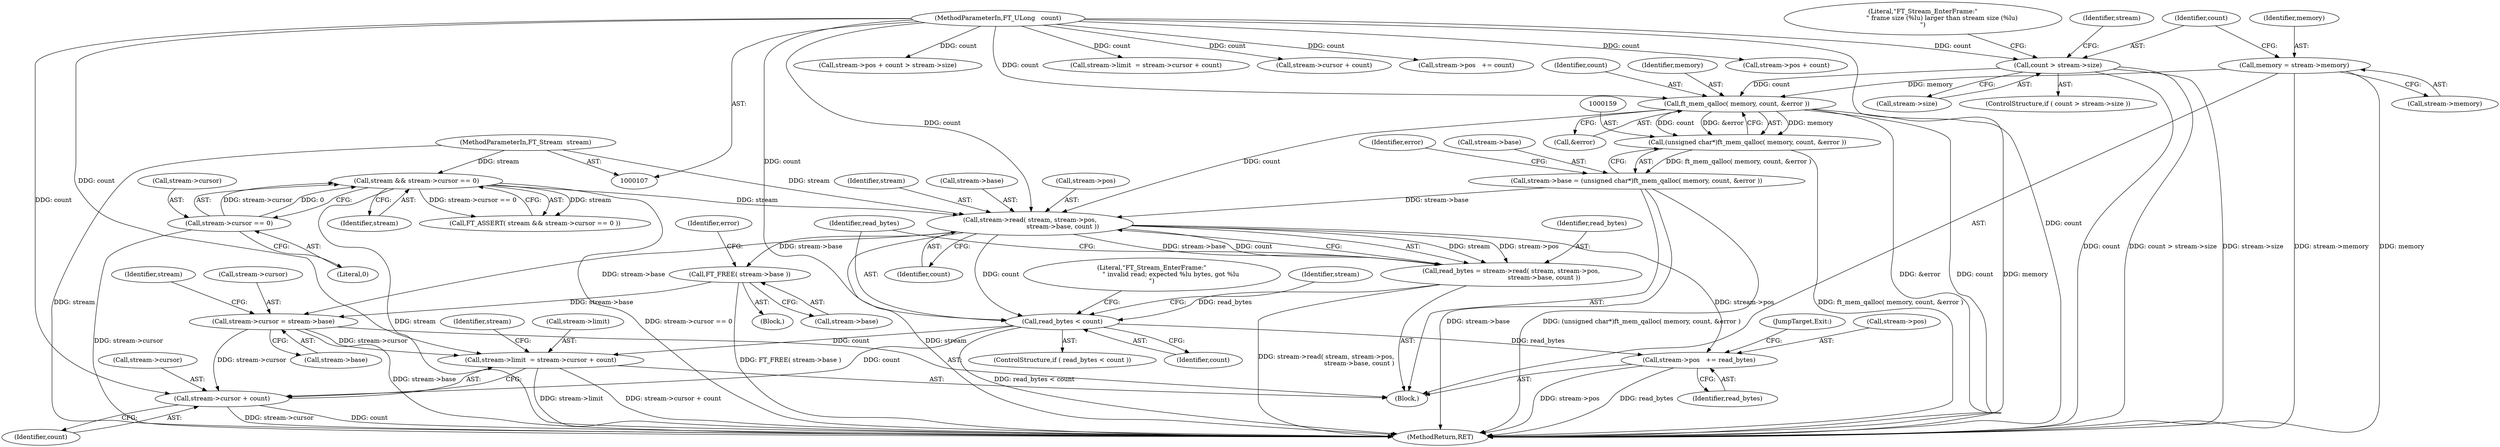 digraph "0_savannah_45a3c76b547511fa9d97aca34b150a0663257375@API" {
"1000170" [label="(Call,stream->read( stream, stream->pos,\n                                 stream->base, count ))"];
"1000117" [label="(Call,stream && stream->cursor == 0)"];
"1000108" [label="(MethodParameterIn,FT_Stream  stream)"];
"1000119" [label="(Call,stream->cursor == 0)"];
"1000154" [label="(Call,stream->base = (unsigned char*)ft_mem_qalloc( memory, count, &error ))"];
"1000158" [label="(Call,(unsigned char*)ft_mem_qalloc( memory, count, &error ))"];
"1000160" [label="(Call,ft_mem_qalloc( memory, count, &error ))"];
"1000130" [label="(Call,memory = stream->memory)"];
"1000136" [label="(Call,count > stream->size)"];
"1000109" [label="(MethodParameterIn,FT_ULong   count)"];
"1000168" [label="(Call,read_bytes = stream->read( stream, stream->pos,\n                                 stream->base, count ))"];
"1000180" [label="(Call,read_bytes < count)"];
"1000204" [label="(Call,stream->limit  = stream->cursor + count)"];
"1000208" [label="(Call,stream->cursor + count)"];
"1000213" [label="(Call,stream->pos   += read_bytes)"];
"1000190" [label="(Call,FT_FREE( stream->base ))"];
"1000197" [label="(Call,stream->cursor = stream->base)"];
"1000120" [label="(Call,stream->cursor)"];
"1000137" [label="(Identifier,count)"];
"1000109" [label="(MethodParameterIn,FT_ULong   count)"];
"1000204" [label="(Call,stream->limit  = stream->cursor + count)"];
"1000283" [label="(MethodReturn,RET)"];
"1000171" [label="(Identifier,stream)"];
"1000214" [label="(Call,stream->pos)"];
"1000201" [label="(Call,stream->base)"];
"1000160" [label="(Call,ft_mem_qalloc( memory, count, &error ))"];
"1000162" [label="(Identifier,count)"];
"1000198" [label="(Call,stream->cursor)"];
"1000213" [label="(Call,stream->pos   += read_bytes)"];
"1000156" [label="(Identifier,stream)"];
"1000208" [label="(Call,stream->cursor + count)"];
"1000197" [label="(Call,stream->cursor = stream->base)"];
"1000180" [label="(Call,read_bytes < count)"];
"1000229" [label="(Call,stream->pos + count > stream->size)"];
"1000175" [label="(Call,stream->base)"];
"1000118" [label="(Identifier,stream)"];
"1000178" [label="(Identifier,count)"];
"1000119" [label="(Call,stream->cursor == 0)"];
"1000195" [label="(Identifier,error)"];
"1000212" [label="(Identifier,count)"];
"1000266" [label="(Call,stream->limit  = stream->cursor + count)"];
"1000182" [label="(Identifier,count)"];
"1000270" [label="(Call,stream->cursor + count)"];
"1000275" [label="(Call,stream->pos   += count)"];
"1000181" [label="(Identifier,read_bytes)"];
"1000170" [label="(Call,stream->read( stream, stream->pos,\n                                 stream->base, count ))"];
"1000163" [label="(Call,&error)"];
"1000190" [label="(Call,FT_FREE( stream->base ))"];
"1000161" [label="(Identifier,memory)"];
"1000186" [label="(Literal,\"FT_Stream_EnterFrame:\"\n                   \" invalid read; expected %lu bytes, got %lu\n\")"];
"1000136" [label="(Call,count > stream->size)"];
"1000131" [label="(Identifier,memory)"];
"1000191" [label="(Call,stream->base)"];
"1000132" [label="(Call,stream->memory)"];
"1000166" [label="(Identifier,error)"];
"1000123" [label="(Literal,0)"];
"1000116" [label="(Call,FT_ASSERT( stream && stream->cursor == 0 ))"];
"1000128" [label="(Block,)"];
"1000158" [label="(Call,(unsigned char*)ft_mem_qalloc( memory, count, &error ))"];
"1000155" [label="(Call,stream->base)"];
"1000138" [label="(Call,stream->size)"];
"1000179" [label="(ControlStructure,if ( read_bytes < count ))"];
"1000199" [label="(Identifier,stream)"];
"1000183" [label="(Block,)"];
"1000209" [label="(Call,stream->cursor)"];
"1000230" [label="(Call,stream->pos + count)"];
"1000154" [label="(Call,stream->base = (unsigned char*)ft_mem_qalloc( memory, count, &error ))"];
"1000172" [label="(Call,stream->pos)"];
"1000108" [label="(MethodParameterIn,FT_Stream  stream)"];
"1000169" [label="(Identifier,read_bytes)"];
"1000215" [label="(Identifier,stream)"];
"1000206" [label="(Identifier,stream)"];
"1000135" [label="(ControlStructure,if ( count > stream->size ))"];
"1000205" [label="(Call,stream->limit)"];
"1000117" [label="(Call,stream && stream->cursor == 0)"];
"1000280" [label="(JumpTarget,Exit:)"];
"1000168" [label="(Call,read_bytes = stream->read( stream, stream->pos,\n                                 stream->base, count ))"];
"1000217" [label="(Identifier,read_bytes)"];
"1000144" [label="(Literal,\"FT_Stream_EnterFrame:\"\n                   \" frame size (%lu) larger than stream size (%lu)\n\")"];
"1000130" [label="(Call,memory = stream->memory)"];
"1000170" -> "1000168"  [label="AST: "];
"1000170" -> "1000178"  [label="CFG: "];
"1000171" -> "1000170"  [label="AST: "];
"1000172" -> "1000170"  [label="AST: "];
"1000175" -> "1000170"  [label="AST: "];
"1000178" -> "1000170"  [label="AST: "];
"1000168" -> "1000170"  [label="CFG: "];
"1000170" -> "1000283"  [label="DDG: stream"];
"1000170" -> "1000168"  [label="DDG: stream"];
"1000170" -> "1000168"  [label="DDG: stream->pos"];
"1000170" -> "1000168"  [label="DDG: stream->base"];
"1000170" -> "1000168"  [label="DDG: count"];
"1000117" -> "1000170"  [label="DDG: stream"];
"1000108" -> "1000170"  [label="DDG: stream"];
"1000154" -> "1000170"  [label="DDG: stream->base"];
"1000160" -> "1000170"  [label="DDG: count"];
"1000109" -> "1000170"  [label="DDG: count"];
"1000170" -> "1000180"  [label="DDG: count"];
"1000170" -> "1000190"  [label="DDG: stream->base"];
"1000170" -> "1000197"  [label="DDG: stream->base"];
"1000170" -> "1000213"  [label="DDG: stream->pos"];
"1000117" -> "1000116"  [label="AST: "];
"1000117" -> "1000118"  [label="CFG: "];
"1000117" -> "1000119"  [label="CFG: "];
"1000118" -> "1000117"  [label="AST: "];
"1000119" -> "1000117"  [label="AST: "];
"1000116" -> "1000117"  [label="CFG: "];
"1000117" -> "1000283"  [label="DDG: stream"];
"1000117" -> "1000283"  [label="DDG: stream->cursor == 0"];
"1000117" -> "1000116"  [label="DDG: stream"];
"1000117" -> "1000116"  [label="DDG: stream->cursor == 0"];
"1000108" -> "1000117"  [label="DDG: stream"];
"1000119" -> "1000117"  [label="DDG: stream->cursor"];
"1000119" -> "1000117"  [label="DDG: 0"];
"1000108" -> "1000107"  [label="AST: "];
"1000108" -> "1000283"  [label="DDG: stream"];
"1000119" -> "1000123"  [label="CFG: "];
"1000120" -> "1000119"  [label="AST: "];
"1000123" -> "1000119"  [label="AST: "];
"1000119" -> "1000283"  [label="DDG: stream->cursor"];
"1000154" -> "1000128"  [label="AST: "];
"1000154" -> "1000158"  [label="CFG: "];
"1000155" -> "1000154"  [label="AST: "];
"1000158" -> "1000154"  [label="AST: "];
"1000166" -> "1000154"  [label="CFG: "];
"1000154" -> "1000283"  [label="DDG: stream->base"];
"1000154" -> "1000283"  [label="DDG: (unsigned char*)ft_mem_qalloc( memory, count, &error )"];
"1000158" -> "1000154"  [label="DDG: ft_mem_qalloc( memory, count, &error )"];
"1000158" -> "1000160"  [label="CFG: "];
"1000159" -> "1000158"  [label="AST: "];
"1000160" -> "1000158"  [label="AST: "];
"1000158" -> "1000283"  [label="DDG: ft_mem_qalloc( memory, count, &error )"];
"1000160" -> "1000158"  [label="DDG: memory"];
"1000160" -> "1000158"  [label="DDG: count"];
"1000160" -> "1000158"  [label="DDG: &error"];
"1000160" -> "1000163"  [label="CFG: "];
"1000161" -> "1000160"  [label="AST: "];
"1000162" -> "1000160"  [label="AST: "];
"1000163" -> "1000160"  [label="AST: "];
"1000160" -> "1000283"  [label="DDG: &error"];
"1000160" -> "1000283"  [label="DDG: count"];
"1000160" -> "1000283"  [label="DDG: memory"];
"1000130" -> "1000160"  [label="DDG: memory"];
"1000136" -> "1000160"  [label="DDG: count"];
"1000109" -> "1000160"  [label="DDG: count"];
"1000130" -> "1000128"  [label="AST: "];
"1000130" -> "1000132"  [label="CFG: "];
"1000131" -> "1000130"  [label="AST: "];
"1000132" -> "1000130"  [label="AST: "];
"1000137" -> "1000130"  [label="CFG: "];
"1000130" -> "1000283"  [label="DDG: stream->memory"];
"1000130" -> "1000283"  [label="DDG: memory"];
"1000136" -> "1000135"  [label="AST: "];
"1000136" -> "1000138"  [label="CFG: "];
"1000137" -> "1000136"  [label="AST: "];
"1000138" -> "1000136"  [label="AST: "];
"1000144" -> "1000136"  [label="CFG: "];
"1000156" -> "1000136"  [label="CFG: "];
"1000136" -> "1000283"  [label="DDG: stream->size"];
"1000136" -> "1000283"  [label="DDG: count > stream->size"];
"1000136" -> "1000283"  [label="DDG: count"];
"1000109" -> "1000136"  [label="DDG: count"];
"1000109" -> "1000107"  [label="AST: "];
"1000109" -> "1000283"  [label="DDG: count"];
"1000109" -> "1000180"  [label="DDG: count"];
"1000109" -> "1000204"  [label="DDG: count"];
"1000109" -> "1000208"  [label="DDG: count"];
"1000109" -> "1000229"  [label="DDG: count"];
"1000109" -> "1000230"  [label="DDG: count"];
"1000109" -> "1000266"  [label="DDG: count"];
"1000109" -> "1000270"  [label="DDG: count"];
"1000109" -> "1000275"  [label="DDG: count"];
"1000168" -> "1000128"  [label="AST: "];
"1000169" -> "1000168"  [label="AST: "];
"1000181" -> "1000168"  [label="CFG: "];
"1000168" -> "1000283"  [label="DDG: stream->read( stream, stream->pos,\n                                 stream->base, count )"];
"1000168" -> "1000180"  [label="DDG: read_bytes"];
"1000180" -> "1000179"  [label="AST: "];
"1000180" -> "1000182"  [label="CFG: "];
"1000181" -> "1000180"  [label="AST: "];
"1000182" -> "1000180"  [label="AST: "];
"1000186" -> "1000180"  [label="CFG: "];
"1000199" -> "1000180"  [label="CFG: "];
"1000180" -> "1000283"  [label="DDG: read_bytes < count"];
"1000180" -> "1000204"  [label="DDG: count"];
"1000180" -> "1000208"  [label="DDG: count"];
"1000180" -> "1000213"  [label="DDG: read_bytes"];
"1000204" -> "1000128"  [label="AST: "];
"1000204" -> "1000208"  [label="CFG: "];
"1000205" -> "1000204"  [label="AST: "];
"1000208" -> "1000204"  [label="AST: "];
"1000215" -> "1000204"  [label="CFG: "];
"1000204" -> "1000283"  [label="DDG: stream->cursor + count"];
"1000204" -> "1000283"  [label="DDG: stream->limit"];
"1000197" -> "1000204"  [label="DDG: stream->cursor"];
"1000208" -> "1000212"  [label="CFG: "];
"1000209" -> "1000208"  [label="AST: "];
"1000212" -> "1000208"  [label="AST: "];
"1000208" -> "1000283"  [label="DDG: stream->cursor"];
"1000208" -> "1000283"  [label="DDG: count"];
"1000197" -> "1000208"  [label="DDG: stream->cursor"];
"1000213" -> "1000128"  [label="AST: "];
"1000213" -> "1000217"  [label="CFG: "];
"1000214" -> "1000213"  [label="AST: "];
"1000217" -> "1000213"  [label="AST: "];
"1000280" -> "1000213"  [label="CFG: "];
"1000213" -> "1000283"  [label="DDG: read_bytes"];
"1000213" -> "1000283"  [label="DDG: stream->pos"];
"1000190" -> "1000183"  [label="AST: "];
"1000190" -> "1000191"  [label="CFG: "];
"1000191" -> "1000190"  [label="AST: "];
"1000195" -> "1000190"  [label="CFG: "];
"1000190" -> "1000283"  [label="DDG: FT_FREE( stream->base )"];
"1000190" -> "1000197"  [label="DDG: stream->base"];
"1000197" -> "1000128"  [label="AST: "];
"1000197" -> "1000201"  [label="CFG: "];
"1000198" -> "1000197"  [label="AST: "];
"1000201" -> "1000197"  [label="AST: "];
"1000206" -> "1000197"  [label="CFG: "];
"1000197" -> "1000283"  [label="DDG: stream->base"];
}
